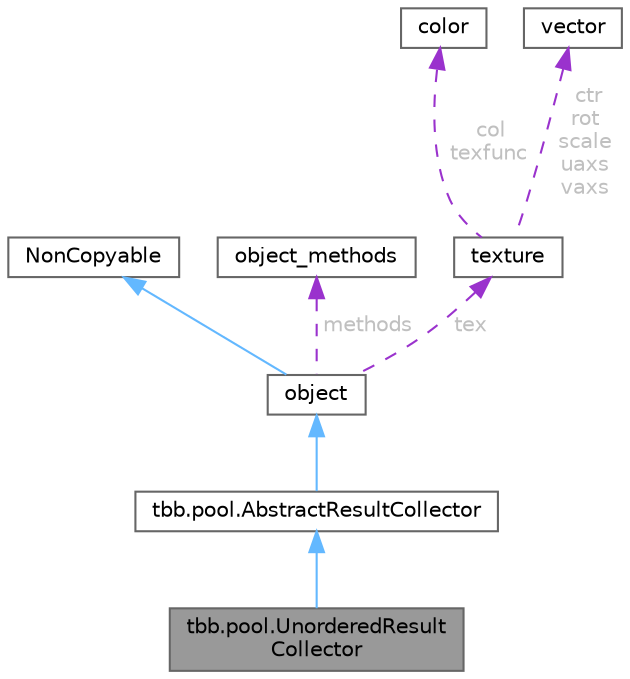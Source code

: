 digraph "tbb.pool.UnorderedResultCollector"
{
 // LATEX_PDF_SIZE
  bgcolor="transparent";
  edge [fontname=Helvetica,fontsize=10,labelfontname=Helvetica,labelfontsize=10];
  node [fontname=Helvetica,fontsize=10,shape=box,height=0.2,width=0.4];
  Node1 [id="Node000001",label="tbb.pool.UnorderedResult\lCollector",height=0.2,width=0.4,color="gray40", fillcolor="grey60", style="filled", fontcolor="black",tooltip=" "];
  Node2 -> Node1 [id="edge8_Node000001_Node000002",dir="back",color="steelblue1",style="solid",tooltip=" "];
  Node2 [id="Node000002",label="tbb.pool.AbstractResultCollector",height=0.2,width=0.4,color="gray40", fillcolor="white", style="filled",URL="$classtbb_1_1pool_1_1_abstract_result_collector.html",tooltip=" "];
  Node3 -> Node2 [id="edge9_Node000002_Node000003",dir="back",color="steelblue1",style="solid",tooltip=" "];
  Node3 [id="Node000003",label="object",height=0.2,width=0.4,color="gray40", fillcolor="white", style="filled",URL="$classobject.html",tooltip=" "];
  Node4 -> Node3 [id="edge10_Node000003_Node000004",dir="back",color="steelblue1",style="solid",tooltip=" "];
  Node4 [id="Node000004",label="NonCopyable",height=0.2,width=0.4,color="gray40", fillcolor="white", style="filled",URL="$class_non_copyable.html",tooltip=" "];
  Node5 -> Node3 [id="edge11_Node000003_Node000005",dir="back",color="darkorchid3",style="dashed",tooltip=" ",label=" methods",fontcolor="grey" ];
  Node5 [id="Node000005",label="object_methods",height=0.2,width=0.4,color="gray40", fillcolor="white", style="filled",URL="$structobject__methods.html",tooltip=" "];
  Node6 -> Node3 [id="edge12_Node000003_Node000006",dir="back",color="darkorchid3",style="dashed",tooltip=" ",label=" tex",fontcolor="grey" ];
  Node6 [id="Node000006",label="texture",height=0.2,width=0.4,color="gray40", fillcolor="white", style="filled",URL="$structtexture.html",tooltip=" "];
  Node7 -> Node6 [id="edge13_Node000006_Node000007",dir="back",color="darkorchid3",style="dashed",tooltip=" ",label=" col\ntexfunc",fontcolor="grey" ];
  Node7 [id="Node000007",label="color",height=0.2,width=0.4,color="gray40", fillcolor="white", style="filled",URL="$structcolor.html",tooltip=" "];
  Node8 -> Node6 [id="edge14_Node000006_Node000008",dir="back",color="darkorchid3",style="dashed",tooltip=" ",label=" ctr\nrot\nscale\nuaxs\nvaxs",fontcolor="grey" ];
  Node8 [id="Node000008",label="vector",height=0.2,width=0.4,color="gray40", fillcolor="white", style="filled",URL="$structvector.html",tooltip=" "];
}
